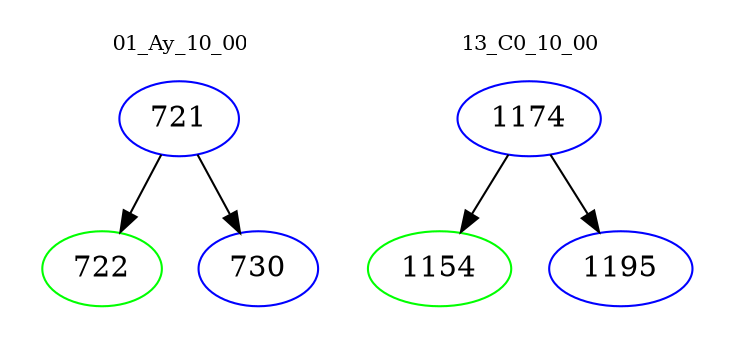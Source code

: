 digraph{
subgraph cluster_0 {
color = white
label = "01_Ay_10_00";
fontsize=10;
T0_721 [label="721", color="blue"]
T0_721 -> T0_722 [color="black"]
T0_722 [label="722", color="green"]
T0_721 -> T0_730 [color="black"]
T0_730 [label="730", color="blue"]
}
subgraph cluster_1 {
color = white
label = "13_C0_10_00";
fontsize=10;
T1_1174 [label="1174", color="blue"]
T1_1174 -> T1_1154 [color="black"]
T1_1154 [label="1154", color="green"]
T1_1174 -> T1_1195 [color="black"]
T1_1195 [label="1195", color="blue"]
}
}
